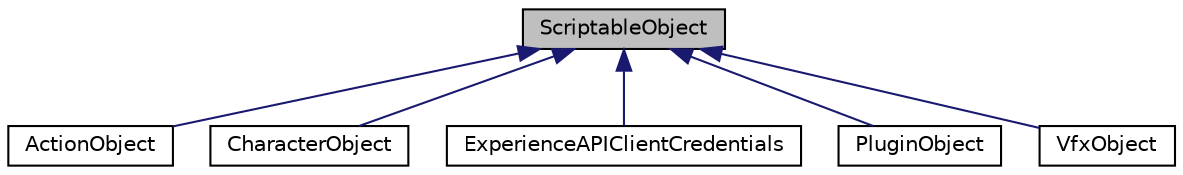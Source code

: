 digraph "ScriptableObject"
{
 // INTERACTIVE_SVG=YES
 // LATEX_PDF_SIZE
  edge [fontname="Helvetica",fontsize="10",labelfontname="Helvetica",labelfontsize="10"];
  node [fontname="Helvetica",fontsize="10",shape=record];
  Node1 [label="ScriptableObject",height=0.2,width=0.4,color="black", fillcolor="grey75", style="filled", fontcolor="black",tooltip=" "];
  Node1 -> Node2 [dir="back",color="midnightblue",fontsize="10",style="solid",fontname="Helvetica"];
  Node2 [label="ActionObject",height=0.2,width=0.4,color="black", fillcolor="white", style="filled",URL="$class_action_object.html",tooltip=" "];
  Node1 -> Node3 [dir="back",color="midnightblue",fontsize="10",style="solid",fontname="Helvetica"];
  Node3 [label="CharacterObject",height=0.2,width=0.4,color="black", fillcolor="white", style="filled",URL="$class_character_object.html",tooltip=" "];
  Node1 -> Node4 [dir="back",color="midnightblue",fontsize="10",style="solid",fontname="Helvetica"];
  Node4 [label="ExperienceAPIClientCredentials",height=0.2,width=0.4,color="black", fillcolor="white", style="filled",URL="$class_mirage_x_r_1_1_experience_a_p_i_client_credentials.html",tooltip="Scriptable object to store the client credentials for an xAPI client"];
  Node1 -> Node5 [dir="back",color="midnightblue",fontsize="10",style="solid",fontname="Helvetica"];
  Node5 [label="PluginObject",height=0.2,width=0.4,color="black", fillcolor="white", style="filled",URL="$class_plugin_object.html",tooltip=" "];
  Node1 -> Node6 [dir="back",color="midnightblue",fontsize="10",style="solid",fontname="Helvetica"];
  Node6 [label="VfxObject",height=0.2,width=0.4,color="black", fillcolor="white", style="filled",URL="$class_vfx_object.html",tooltip=" "];
}
